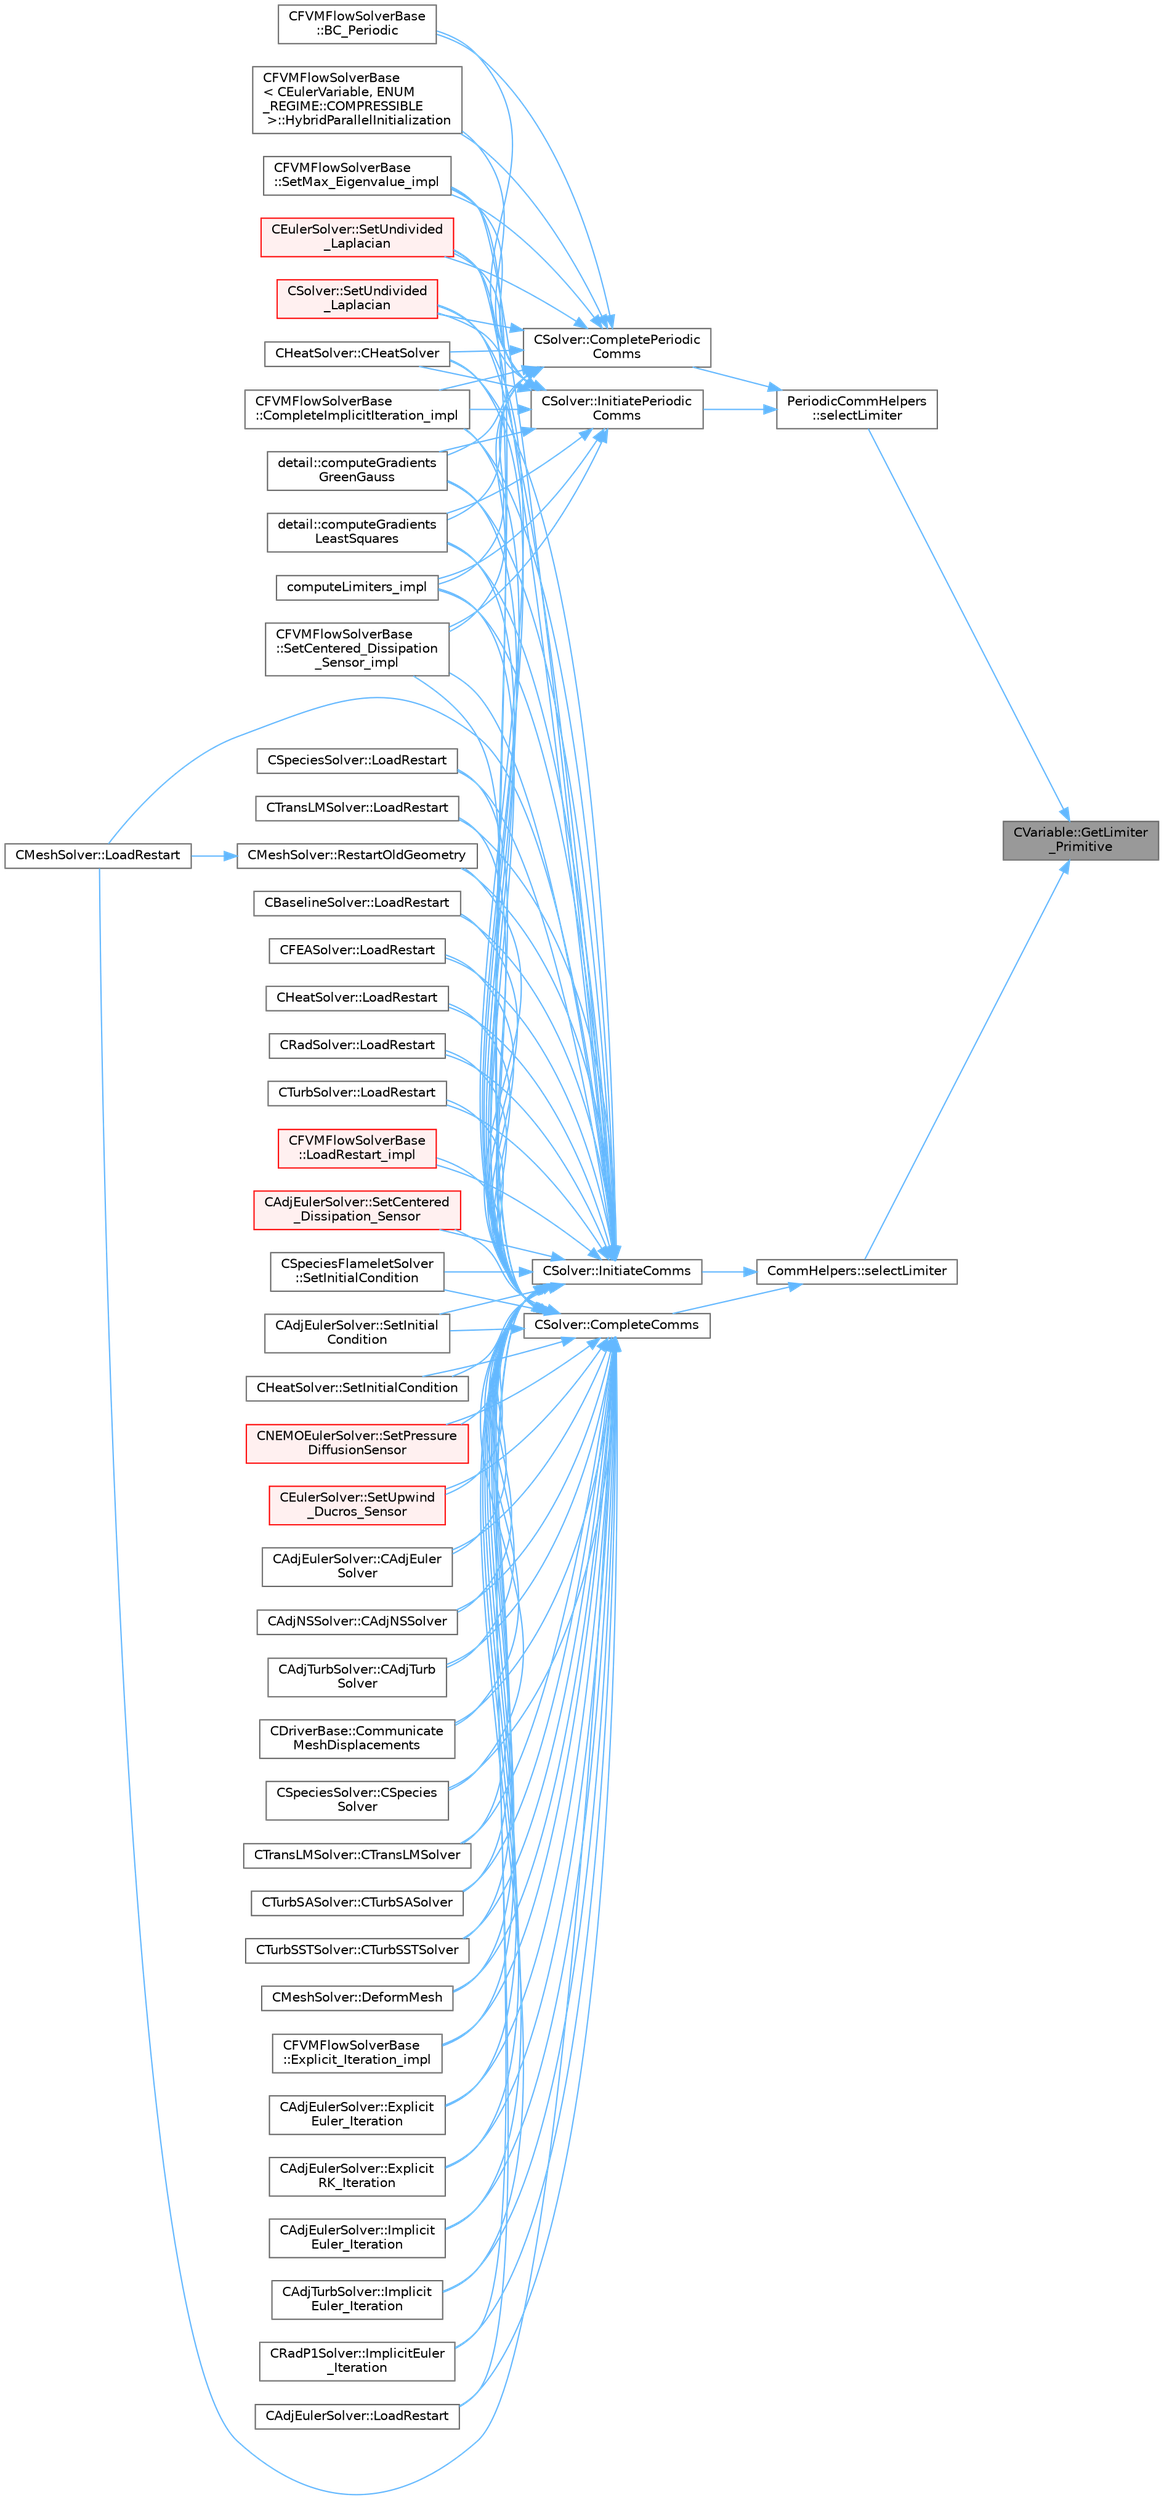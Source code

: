 digraph "CVariable::GetLimiter_Primitive"
{
 // LATEX_PDF_SIZE
  bgcolor="transparent";
  edge [fontname=Helvetica,fontsize=10,labelfontname=Helvetica,labelfontsize=10];
  node [fontname=Helvetica,fontsize=10,shape=box,height=0.2,width=0.4];
  rankdir="RL";
  Node1 [id="Node000001",label="CVariable::GetLimiter\l_Primitive",height=0.2,width=0.4,color="gray40", fillcolor="grey60", style="filled", fontcolor="black",tooltip="Get the primitive variables limiter."];
  Node1 -> Node2 [id="edge1_Node000001_Node000002",dir="back",color="steelblue1",style="solid",tooltip=" "];
  Node2 [id="Node000002",label="PeriodicCommHelpers\l::selectLimiter",height=0.2,width=0.4,color="grey40", fillcolor="white", style="filled",URL="$namespacePeriodicCommHelpers.html#a2f2bc43a91b0f94b664e28069ee7abd4",tooltip=" "];
  Node2 -> Node3 [id="edge2_Node000002_Node000003",dir="back",color="steelblue1",style="solid",tooltip=" "];
  Node3 [id="Node000003",label="CSolver::CompletePeriodic\lComms",height=0.2,width=0.4,color="grey40", fillcolor="white", style="filled",URL="$classCSolver.html#a6b9c3e0290bce84f14ad3fde8ffa8658",tooltip="Routine to complete the set of non-blocking periodic communications launched by InitiatePeriodicComms..."];
  Node3 -> Node4 [id="edge3_Node000003_Node000004",dir="back",color="steelblue1",style="solid",tooltip=" "];
  Node4 [id="Node000004",label="CFVMFlowSolverBase\l::BC_Periodic",height=0.2,width=0.4,color="grey40", fillcolor="white", style="filled",URL="$classCFVMFlowSolverBase.html#a24ebe4d462bbef07ec992c8c4d3e3aa3",tooltip="Impose a periodic boundary condition by summing contributions from the complete control volume."];
  Node3 -> Node5 [id="edge4_Node000003_Node000005",dir="back",color="steelblue1",style="solid",tooltip=" "];
  Node5 [id="Node000005",label="CHeatSolver::CHeatSolver",height=0.2,width=0.4,color="grey40", fillcolor="white", style="filled",URL="$classCHeatSolver.html#a89c9ece2b98a950e53f4ee9482968186",tooltip="Constructor of the class."];
  Node3 -> Node6 [id="edge5_Node000003_Node000006",dir="back",color="steelblue1",style="solid",tooltip=" "];
  Node6 [id="Node000006",label="CFVMFlowSolverBase\l::CompleteImplicitIteration_impl",height=0.2,width=0.4,color="grey40", fillcolor="white", style="filled",URL="$classCFVMFlowSolverBase.html#a3eb0fbabf1ce42ccc0fe626473800e09",tooltip="Generic implementation to complete an implicit iteration, i.e. update the solution."];
  Node3 -> Node7 [id="edge6_Node000003_Node000007",dir="back",color="steelblue1",style="solid",tooltip=" "];
  Node7 [id="Node000007",label="detail::computeGradients\lGreenGauss",height=0.2,width=0.4,color="grey40", fillcolor="white", style="filled",URL="$group__FvmAlgos.html#ga031dfb21c1777c986ae93d716ec4568b",tooltip="Compute the gradient of a field using the Green-Gauss theorem."];
  Node3 -> Node8 [id="edge7_Node000003_Node000008",dir="back",color="steelblue1",style="solid",tooltip=" "];
  Node8 [id="Node000008",label="detail::computeGradients\lLeastSquares",height=0.2,width=0.4,color="grey40", fillcolor="white", style="filled",URL="$group__FvmAlgos.html#ga186a32bf8b211a50432fe55a6a608c21",tooltip="Compute the gradient of a field using inverse-distance-weighted or unweighted Least-Squares approxima..."];
  Node3 -> Node9 [id="edge8_Node000003_Node000009",dir="back",color="steelblue1",style="solid",tooltip=" "];
  Node9 [id="Node000009",label="computeLimiters_impl",height=0.2,width=0.4,color="grey40", fillcolor="white", style="filled",URL="$group__FvmAlgos.html#ga4639562695f9dc19f098e6d00fcacde1",tooltip="Generic limiter computation for methods based on one limiter value per point (as opposed to one per e..."];
  Node3 -> Node10 [id="edge9_Node000003_Node000010",dir="back",color="steelblue1",style="solid",tooltip=" "];
  Node10 [id="Node000010",label="CFVMFlowSolverBase\l\< CEulerVariable, ENUM\l_REGIME::COMPRESSIBLE\l \>::HybridParallelInitialization",height=0.2,width=0.4,color="grey40", fillcolor="white", style="filled",URL="$classCFVMFlowSolverBase.html#add3f32c09f3bb0032ed4cc4144ec8b10",tooltip="Initialize thread parallel variables."];
  Node3 -> Node11 [id="edge10_Node000003_Node000011",dir="back",color="steelblue1",style="solid",tooltip=" "];
  Node11 [id="Node000011",label="CFVMFlowSolverBase\l::SetCentered_Dissipation\l_Sensor_impl",height=0.2,width=0.4,color="grey40", fillcolor="white", style="filled",URL="$classCFVMFlowSolverBase.html#afb9ed896e3882658d23042a5ee15c9d2",tooltip="Compute the dissipation sensor for centered schemes."];
  Node3 -> Node12 [id="edge11_Node000003_Node000012",dir="back",color="steelblue1",style="solid",tooltip=" "];
  Node12 [id="Node000012",label="CFVMFlowSolverBase\l::SetMax_Eigenvalue_impl",height=0.2,width=0.4,color="grey40", fillcolor="white", style="filled",URL="$classCFVMFlowSolverBase.html#adc3a96a8ca25902058864c18b533192d",tooltip="Compute the max eigenvalue, gemeric implementation."];
  Node3 -> Node13 [id="edge12_Node000003_Node000013",dir="back",color="steelblue1",style="solid",tooltip=" "];
  Node13 [id="Node000013",label="CEulerSolver::SetUndivided\l_Laplacian",height=0.2,width=0.4,color="red", fillcolor="#FFF0F0", style="filled",URL="$classCEulerSolver.html#a82314e58faf4d98a5f3733f43d64de92",tooltip="Compute the undivided laplacian for the solution."];
  Node3 -> Node17 [id="edge13_Node000003_Node000017",dir="back",color="steelblue1",style="solid",tooltip=" "];
  Node17 [id="Node000017",label="CSolver::SetUndivided\l_Laplacian",height=0.2,width=0.4,color="red", fillcolor="#FFF0F0", style="filled",URL="$classCSolver.html#ae9fa6bf0e3ef0dff07dd85e0a87eef4d",tooltip="Compute the undivided laplacian for the solution variables."];
  Node2 -> Node23 [id="edge14_Node000002_Node000023",dir="back",color="steelblue1",style="solid",tooltip=" "];
  Node23 [id="Node000023",label="CSolver::InitiatePeriodic\lComms",height=0.2,width=0.4,color="grey40", fillcolor="white", style="filled",URL="$classCSolver.html#a1a6e3eee698f471925178d422a0c3724",tooltip="Routine to load a solver quantity into the data structures for MPI periodic communication and to laun..."];
  Node23 -> Node4 [id="edge15_Node000023_Node000004",dir="back",color="steelblue1",style="solid",tooltip=" "];
  Node23 -> Node5 [id="edge16_Node000023_Node000005",dir="back",color="steelblue1",style="solid",tooltip=" "];
  Node23 -> Node6 [id="edge17_Node000023_Node000006",dir="back",color="steelblue1",style="solid",tooltip=" "];
  Node23 -> Node7 [id="edge18_Node000023_Node000007",dir="back",color="steelblue1",style="solid",tooltip=" "];
  Node23 -> Node8 [id="edge19_Node000023_Node000008",dir="back",color="steelblue1",style="solid",tooltip=" "];
  Node23 -> Node9 [id="edge20_Node000023_Node000009",dir="back",color="steelblue1",style="solid",tooltip=" "];
  Node23 -> Node10 [id="edge21_Node000023_Node000010",dir="back",color="steelblue1",style="solid",tooltip=" "];
  Node23 -> Node11 [id="edge22_Node000023_Node000011",dir="back",color="steelblue1",style="solid",tooltip=" "];
  Node23 -> Node12 [id="edge23_Node000023_Node000012",dir="back",color="steelblue1",style="solid",tooltip=" "];
  Node23 -> Node13 [id="edge24_Node000023_Node000013",dir="back",color="steelblue1",style="solid",tooltip=" "];
  Node23 -> Node17 [id="edge25_Node000023_Node000017",dir="back",color="steelblue1",style="solid",tooltip=" "];
  Node1 -> Node24 [id="edge26_Node000001_Node000024",dir="back",color="steelblue1",style="solid",tooltip=" "];
  Node24 [id="Node000024",label="CommHelpers::selectLimiter",height=0.2,width=0.4,color="grey40", fillcolor="white", style="filled",URL="$namespaceCommHelpers.html#a88e9c22d59034b9b975cd978e1d99db1",tooltip=" "];
  Node24 -> Node25 [id="edge27_Node000024_Node000025",dir="back",color="steelblue1",style="solid",tooltip=" "];
  Node25 [id="Node000025",label="CSolver::CompleteComms",height=0.2,width=0.4,color="grey40", fillcolor="white", style="filled",URL="$classCSolver.html#a6891c839827efbebdcbf9a349f4da92c",tooltip="Routine to complete the set of non-blocking communications launched by InitiateComms() and unpacking ..."];
  Node25 -> Node26 [id="edge28_Node000025_Node000026",dir="back",color="steelblue1",style="solid",tooltip=" "];
  Node26 [id="Node000026",label="CAdjEulerSolver::CAdjEuler\lSolver",height=0.2,width=0.4,color="grey40", fillcolor="white", style="filled",URL="$classCAdjEulerSolver.html#a0a739888df9436d4707665d152a7af1a",tooltip=" "];
  Node25 -> Node27 [id="edge29_Node000025_Node000027",dir="back",color="steelblue1",style="solid",tooltip=" "];
  Node27 [id="Node000027",label="CAdjNSSolver::CAdjNSSolver",height=0.2,width=0.4,color="grey40", fillcolor="white", style="filled",URL="$classCAdjNSSolver.html#a323f1dc7c0b9fe00d1911eeeea365d46",tooltip=" "];
  Node25 -> Node28 [id="edge30_Node000025_Node000028",dir="back",color="steelblue1",style="solid",tooltip=" "];
  Node28 [id="Node000028",label="CAdjTurbSolver::CAdjTurb\lSolver",height=0.2,width=0.4,color="grey40", fillcolor="white", style="filled",URL="$classCAdjTurbSolver.html#a621bdae0b081f25a67425cc037cd90a2",tooltip=" "];
  Node25 -> Node5 [id="edge31_Node000025_Node000005",dir="back",color="steelblue1",style="solid",tooltip=" "];
  Node25 -> Node29 [id="edge32_Node000025_Node000029",dir="back",color="steelblue1",style="solid",tooltip=" "];
  Node29 [id="Node000029",label="CDriverBase::Communicate\lMeshDisplacements",height=0.2,width=0.4,color="grey40", fillcolor="white", style="filled",URL="$group__PySU2.html#ga28e8e41ab6223500b17b656779574d39",tooltip="Communicate the boundary mesh displacements."];
  Node25 -> Node6 [id="edge33_Node000025_Node000006",dir="back",color="steelblue1",style="solid",tooltip=" "];
  Node25 -> Node7 [id="edge34_Node000025_Node000007",dir="back",color="steelblue1",style="solid",tooltip=" "];
  Node25 -> Node8 [id="edge35_Node000025_Node000008",dir="back",color="steelblue1",style="solid",tooltip=" "];
  Node25 -> Node9 [id="edge36_Node000025_Node000009",dir="back",color="steelblue1",style="solid",tooltip=" "];
  Node25 -> Node30 [id="edge37_Node000025_Node000030",dir="back",color="steelblue1",style="solid",tooltip=" "];
  Node30 [id="Node000030",label="CSpeciesSolver::CSpecies\lSolver",height=0.2,width=0.4,color="grey40", fillcolor="white", style="filled",URL="$classCSpeciesSolver.html#a3a7863355bb316fe760afeb1db4ca66c",tooltip="Constructor of the class."];
  Node25 -> Node31 [id="edge38_Node000025_Node000031",dir="back",color="steelblue1",style="solid",tooltip=" "];
  Node31 [id="Node000031",label="CTransLMSolver::CTransLMSolver",height=0.2,width=0.4,color="grey40", fillcolor="white", style="filled",URL="$classCTransLMSolver.html#a20abc5682fb22268537da1eac0abf24d",tooltip=" "];
  Node25 -> Node32 [id="edge39_Node000025_Node000032",dir="back",color="steelblue1",style="solid",tooltip=" "];
  Node32 [id="Node000032",label="CTurbSASolver::CTurbSASolver",height=0.2,width=0.4,color="grey40", fillcolor="white", style="filled",URL="$classCTurbSASolver.html#a06a8b09d1563dd48f364ff6e97c25cd8",tooltip="Constructor."];
  Node25 -> Node33 [id="edge40_Node000025_Node000033",dir="back",color="steelblue1",style="solid",tooltip=" "];
  Node33 [id="Node000033",label="CTurbSSTSolver::CTurbSSTSolver",height=0.2,width=0.4,color="grey40", fillcolor="white", style="filled",URL="$classCTurbSSTSolver.html#a84beba65418c7c2ca4f4843b989b360a",tooltip="Constructor."];
  Node25 -> Node34 [id="edge41_Node000025_Node000034",dir="back",color="steelblue1",style="solid",tooltip=" "];
  Node34 [id="Node000034",label="CMeshSolver::DeformMesh",height=0.2,width=0.4,color="grey40", fillcolor="white", style="filled",URL="$classCMeshSolver.html#a573e4ddd63b680f5705f402ec317820b",tooltip="Grid deformation using the linear elasticity equations."];
  Node25 -> Node35 [id="edge42_Node000025_Node000035",dir="back",color="steelblue1",style="solid",tooltip=" "];
  Node35 [id="Node000035",label="CFVMFlowSolverBase\l::Explicit_Iteration_impl",height=0.2,width=0.4,color="grey40", fillcolor="white", style="filled",URL="$classCFVMFlowSolverBase.html#ac30c9255150f29da2915a85264a1676c",tooltip="Generic implementation of explicit iterations with a preconditioner."];
  Node25 -> Node36 [id="edge43_Node000025_Node000036",dir="back",color="steelblue1",style="solid",tooltip=" "];
  Node36 [id="Node000036",label="CAdjEulerSolver::Explicit\lEuler_Iteration",height=0.2,width=0.4,color="grey40", fillcolor="white", style="filled",URL="$classCAdjEulerSolver.html#ac6851acd72ffdbf5299680d5d92e065e",tooltip="Update the solution using a explicit Euler scheme."];
  Node25 -> Node37 [id="edge44_Node000025_Node000037",dir="back",color="steelblue1",style="solid",tooltip=" "];
  Node37 [id="Node000037",label="CAdjEulerSolver::Explicit\lRK_Iteration",height=0.2,width=0.4,color="grey40", fillcolor="white", style="filled",URL="$classCAdjEulerSolver.html#a853b9218167a682db73ca73c0fccc2cc",tooltip="Update the solution using a Runge-Kutta strategy."];
  Node25 -> Node38 [id="edge45_Node000025_Node000038",dir="back",color="steelblue1",style="solid",tooltip=" "];
  Node38 [id="Node000038",label="CAdjEulerSolver::Implicit\lEuler_Iteration",height=0.2,width=0.4,color="grey40", fillcolor="white", style="filled",URL="$classCAdjEulerSolver.html#ab35fe7a0b2f840506e91d49961e07485",tooltip="Update the solution using an implicit solver."];
  Node25 -> Node39 [id="edge46_Node000025_Node000039",dir="back",color="steelblue1",style="solid",tooltip=" "];
  Node39 [id="Node000039",label="CAdjTurbSolver::Implicit\lEuler_Iteration",height=0.2,width=0.4,color="grey40", fillcolor="white", style="filled",URL="$classCAdjTurbSolver.html#a119fd6cc599337fd229174474d69f0fb",tooltip="Update the solution using an implicit solver."];
  Node25 -> Node40 [id="edge47_Node000025_Node000040",dir="back",color="steelblue1",style="solid",tooltip=" "];
  Node40 [id="Node000040",label="CRadP1Solver::ImplicitEuler\l_Iteration",height=0.2,width=0.4,color="grey40", fillcolor="white", style="filled",URL="$classCRadP1Solver.html#a23716727a079c099d449da9befa86696",tooltip="Update the solution using an implicit solver."];
  Node25 -> Node41 [id="edge48_Node000025_Node000041",dir="back",color="steelblue1",style="solid",tooltip=" "];
  Node41 [id="Node000041",label="CAdjEulerSolver::LoadRestart",height=0.2,width=0.4,color="grey40", fillcolor="white", style="filled",URL="$classCAdjEulerSolver.html#a4bc9fada01b433e9194d4c0d67adbbbd",tooltip="Load a solution from a restart file."];
  Node25 -> Node42 [id="edge49_Node000025_Node000042",dir="back",color="steelblue1",style="solid",tooltip=" "];
  Node42 [id="Node000042",label="CSpeciesSolver::LoadRestart",height=0.2,width=0.4,color="grey40", fillcolor="white", style="filled",URL="$classCSpeciesSolver.html#a40ecea72824a266fcda6347d08a4fcea",tooltip="Load a solution from a restart file."];
  Node25 -> Node43 [id="edge50_Node000025_Node000043",dir="back",color="steelblue1",style="solid",tooltip=" "];
  Node43 [id="Node000043",label="CTransLMSolver::LoadRestart",height=0.2,width=0.4,color="grey40", fillcolor="white", style="filled",URL="$classCTransLMSolver.html#ab6989abf9b51cfb0b243b1bf98b48a16",tooltip="Load a solution from a restart file."];
  Node25 -> Node44 [id="edge51_Node000025_Node000044",dir="back",color="steelblue1",style="solid",tooltip=" "];
  Node44 [id="Node000044",label="CBaselineSolver::LoadRestart",height=0.2,width=0.4,color="grey40", fillcolor="white", style="filled",URL="$classCBaselineSolver.html#aa5fad3af8c5b48950679d5c5a3a91ec4",tooltip="Load a solution from a restart file."];
  Node25 -> Node45 [id="edge52_Node000025_Node000045",dir="back",color="steelblue1",style="solid",tooltip=" "];
  Node45 [id="Node000045",label="CFEASolver::LoadRestart",height=0.2,width=0.4,color="grey40", fillcolor="white", style="filled",URL="$classCFEASolver.html#ac693299e88dfc4daaf1b2f410ec8351d",tooltip="Load a solution from a restart file."];
  Node25 -> Node46 [id="edge53_Node000025_Node000046",dir="back",color="steelblue1",style="solid",tooltip=" "];
  Node46 [id="Node000046",label="CHeatSolver::LoadRestart",height=0.2,width=0.4,color="grey40", fillcolor="white", style="filled",URL="$classCHeatSolver.html#a0cc2cf63a1cd34b15be77cf3233beaae",tooltip="Load a solution from a restart file."];
  Node25 -> Node47 [id="edge54_Node000025_Node000047",dir="back",color="steelblue1",style="solid",tooltip=" "];
  Node47 [id="Node000047",label="CMeshSolver::LoadRestart",height=0.2,width=0.4,color="grey40", fillcolor="white", style="filled",URL="$classCMeshSolver.html#a7049d436ca386344acd2424eceb39ef4",tooltip="Load a solution from a restart file."];
  Node25 -> Node48 [id="edge55_Node000025_Node000048",dir="back",color="steelblue1",style="solid",tooltip=" "];
  Node48 [id="Node000048",label="CRadSolver::LoadRestart",height=0.2,width=0.4,color="grey40", fillcolor="white", style="filled",URL="$classCRadSolver.html#a9f64999fe5bfcb69fb4349d00d6d8ef5",tooltip="Load a solution from a restart file."];
  Node25 -> Node49 [id="edge56_Node000025_Node000049",dir="back",color="steelblue1",style="solid",tooltip=" "];
  Node49 [id="Node000049",label="CTurbSolver::LoadRestart",height=0.2,width=0.4,color="grey40", fillcolor="white", style="filled",URL="$classCTurbSolver.html#a7b62bcdb84f3345f560a6110905d7fb3",tooltip="Load a solution from a restart file."];
  Node25 -> Node50 [id="edge57_Node000025_Node000050",dir="back",color="steelblue1",style="solid",tooltip=" "];
  Node50 [id="Node000050",label="CFVMFlowSolverBase\l::LoadRestart_impl",height=0.2,width=0.4,color="red", fillcolor="#FFF0F0", style="filled",URL="$classCFVMFlowSolverBase.html#a7cf80881bcda9a08b9c8cf78e7a3bc8d",tooltip="General implementation to load a flow solution from a restart file."];
  Node25 -> Node52 [id="edge58_Node000025_Node000052",dir="back",color="steelblue1",style="solid",tooltip=" "];
  Node52 [id="Node000052",label="CMeshSolver::RestartOldGeometry",height=0.2,width=0.4,color="grey40", fillcolor="white", style="filled",URL="$classCMeshSolver.html#accd7241ab78f3ccd19e918ccda4fb6e3",tooltip="Load the geometries at the previous time states n and nM1."];
  Node52 -> Node47 [id="edge59_Node000052_Node000047",dir="back",color="steelblue1",style="solid",tooltip=" "];
  Node25 -> Node53 [id="edge60_Node000025_Node000053",dir="back",color="steelblue1",style="solid",tooltip=" "];
  Node53 [id="Node000053",label="CAdjEulerSolver::SetCentered\l_Dissipation_Sensor",height=0.2,width=0.4,color="red", fillcolor="#FFF0F0", style="filled",URL="$classCAdjEulerSolver.html#af1b72ed76900f821d2f51942cb4252db",tooltip="Compute the sensor for higher order dissipation control in rotating problems."];
  Node25 -> Node11 [id="edge61_Node000025_Node000011",dir="back",color="steelblue1",style="solid",tooltip=" "];
  Node25 -> Node54 [id="edge62_Node000025_Node000054",dir="back",color="steelblue1",style="solid",tooltip=" "];
  Node54 [id="Node000054",label="CSpeciesFlameletSolver\l::SetInitialCondition",height=0.2,width=0.4,color="grey40", fillcolor="white", style="filled",URL="$classCSpeciesFlameletSolver.html#ae9d618734213fca7565d4290a4a36f68",tooltip="Set the initial condition for the scalar transport problem."];
  Node25 -> Node55 [id="edge63_Node000025_Node000055",dir="back",color="steelblue1",style="solid",tooltip=" "];
  Node55 [id="Node000055",label="CAdjEulerSolver::SetInitial\lCondition",height=0.2,width=0.4,color="grey40", fillcolor="white", style="filled",URL="$classCAdjEulerSolver.html#aeefdb4354432a35e1fc5c7db5a5f8043",tooltip="Set the initial condition for the Euler Equations."];
  Node25 -> Node56 [id="edge64_Node000025_Node000056",dir="back",color="steelblue1",style="solid",tooltip=" "];
  Node56 [id="Node000056",label="CHeatSolver::SetInitialCondition",height=0.2,width=0.4,color="grey40", fillcolor="white", style="filled",URL="$classCHeatSolver.html#a1faf13aa03d2eed01366294a83622cab",tooltip="Set the initial condition for the FEM structural problem."];
  Node25 -> Node12 [id="edge65_Node000025_Node000012",dir="back",color="steelblue1",style="solid",tooltip=" "];
  Node25 -> Node57 [id="edge66_Node000025_Node000057",dir="back",color="steelblue1",style="solid",tooltip=" "];
  Node57 [id="Node000057",label="CNEMOEulerSolver::SetPressure\lDiffusionSensor",height=0.2,width=0.4,color="red", fillcolor="#FFF0F0", style="filled",URL="$classCNEMOEulerSolver.html#ae3b9dab24a842ae04b745c5303ec52aa",tooltip="Compute the Pressure sensor for NEMO schemes."];
  Node25 -> Node13 [id="edge67_Node000025_Node000013",dir="back",color="steelblue1",style="solid",tooltip=" "];
  Node25 -> Node17 [id="edge68_Node000025_Node000017",dir="back",color="steelblue1",style="solid",tooltip=" "];
  Node25 -> Node61 [id="edge69_Node000025_Node000061",dir="back",color="steelblue1",style="solid",tooltip=" "];
  Node61 [id="Node000061",label="CEulerSolver::SetUpwind\l_Ducros_Sensor",height=0.2,width=0.4,color="red", fillcolor="#FFF0F0", style="filled",URL="$classCEulerSolver.html#aad67b818e2f5c133118d2a4cca7845f3",tooltip="Compute Ducros Sensor for Roe Dissipation."];
  Node24 -> Node62 [id="edge70_Node000024_Node000062",dir="back",color="steelblue1",style="solid",tooltip=" "];
  Node62 [id="Node000062",label="CSolver::InitiateComms",height=0.2,width=0.4,color="grey40", fillcolor="white", style="filled",URL="$classCSolver.html#a7c5c26e7f006b4bb7e93582d839cf09d",tooltip="Routine to load a solver quantity into the data structures for MPI point-to-point communication and t..."];
  Node62 -> Node26 [id="edge71_Node000062_Node000026",dir="back",color="steelblue1",style="solid",tooltip=" "];
  Node62 -> Node27 [id="edge72_Node000062_Node000027",dir="back",color="steelblue1",style="solid",tooltip=" "];
  Node62 -> Node28 [id="edge73_Node000062_Node000028",dir="back",color="steelblue1",style="solid",tooltip=" "];
  Node62 -> Node5 [id="edge74_Node000062_Node000005",dir="back",color="steelblue1",style="solid",tooltip=" "];
  Node62 -> Node29 [id="edge75_Node000062_Node000029",dir="back",color="steelblue1",style="solid",tooltip=" "];
  Node62 -> Node6 [id="edge76_Node000062_Node000006",dir="back",color="steelblue1",style="solid",tooltip=" "];
  Node62 -> Node7 [id="edge77_Node000062_Node000007",dir="back",color="steelblue1",style="solid",tooltip=" "];
  Node62 -> Node8 [id="edge78_Node000062_Node000008",dir="back",color="steelblue1",style="solid",tooltip=" "];
  Node62 -> Node9 [id="edge79_Node000062_Node000009",dir="back",color="steelblue1",style="solid",tooltip=" "];
  Node62 -> Node30 [id="edge80_Node000062_Node000030",dir="back",color="steelblue1",style="solid",tooltip=" "];
  Node62 -> Node31 [id="edge81_Node000062_Node000031",dir="back",color="steelblue1",style="solid",tooltip=" "];
  Node62 -> Node32 [id="edge82_Node000062_Node000032",dir="back",color="steelblue1",style="solid",tooltip=" "];
  Node62 -> Node33 [id="edge83_Node000062_Node000033",dir="back",color="steelblue1",style="solid",tooltip=" "];
  Node62 -> Node34 [id="edge84_Node000062_Node000034",dir="back",color="steelblue1",style="solid",tooltip=" "];
  Node62 -> Node35 [id="edge85_Node000062_Node000035",dir="back",color="steelblue1",style="solid",tooltip=" "];
  Node62 -> Node36 [id="edge86_Node000062_Node000036",dir="back",color="steelblue1",style="solid",tooltip=" "];
  Node62 -> Node37 [id="edge87_Node000062_Node000037",dir="back",color="steelblue1",style="solid",tooltip=" "];
  Node62 -> Node38 [id="edge88_Node000062_Node000038",dir="back",color="steelblue1",style="solid",tooltip=" "];
  Node62 -> Node39 [id="edge89_Node000062_Node000039",dir="back",color="steelblue1",style="solid",tooltip=" "];
  Node62 -> Node40 [id="edge90_Node000062_Node000040",dir="back",color="steelblue1",style="solid",tooltip=" "];
  Node62 -> Node41 [id="edge91_Node000062_Node000041",dir="back",color="steelblue1",style="solid",tooltip=" "];
  Node62 -> Node42 [id="edge92_Node000062_Node000042",dir="back",color="steelblue1",style="solid",tooltip=" "];
  Node62 -> Node43 [id="edge93_Node000062_Node000043",dir="back",color="steelblue1",style="solid",tooltip=" "];
  Node62 -> Node44 [id="edge94_Node000062_Node000044",dir="back",color="steelblue1",style="solid",tooltip=" "];
  Node62 -> Node45 [id="edge95_Node000062_Node000045",dir="back",color="steelblue1",style="solid",tooltip=" "];
  Node62 -> Node46 [id="edge96_Node000062_Node000046",dir="back",color="steelblue1",style="solid",tooltip=" "];
  Node62 -> Node47 [id="edge97_Node000062_Node000047",dir="back",color="steelblue1",style="solid",tooltip=" "];
  Node62 -> Node48 [id="edge98_Node000062_Node000048",dir="back",color="steelblue1",style="solid",tooltip=" "];
  Node62 -> Node49 [id="edge99_Node000062_Node000049",dir="back",color="steelblue1",style="solid",tooltip=" "];
  Node62 -> Node50 [id="edge100_Node000062_Node000050",dir="back",color="steelblue1",style="solid",tooltip=" "];
  Node62 -> Node52 [id="edge101_Node000062_Node000052",dir="back",color="steelblue1",style="solid",tooltip=" "];
  Node62 -> Node53 [id="edge102_Node000062_Node000053",dir="back",color="steelblue1",style="solid",tooltip=" "];
  Node62 -> Node11 [id="edge103_Node000062_Node000011",dir="back",color="steelblue1",style="solid",tooltip=" "];
  Node62 -> Node54 [id="edge104_Node000062_Node000054",dir="back",color="steelblue1",style="solid",tooltip=" "];
  Node62 -> Node55 [id="edge105_Node000062_Node000055",dir="back",color="steelblue1",style="solid",tooltip=" "];
  Node62 -> Node56 [id="edge106_Node000062_Node000056",dir="back",color="steelblue1",style="solid",tooltip=" "];
  Node62 -> Node12 [id="edge107_Node000062_Node000012",dir="back",color="steelblue1",style="solid",tooltip=" "];
  Node62 -> Node57 [id="edge108_Node000062_Node000057",dir="back",color="steelblue1",style="solid",tooltip=" "];
  Node62 -> Node13 [id="edge109_Node000062_Node000013",dir="back",color="steelblue1",style="solid",tooltip=" "];
  Node62 -> Node17 [id="edge110_Node000062_Node000017",dir="back",color="steelblue1",style="solid",tooltip=" "];
  Node62 -> Node61 [id="edge111_Node000062_Node000061",dir="back",color="steelblue1",style="solid",tooltip=" "];
}
